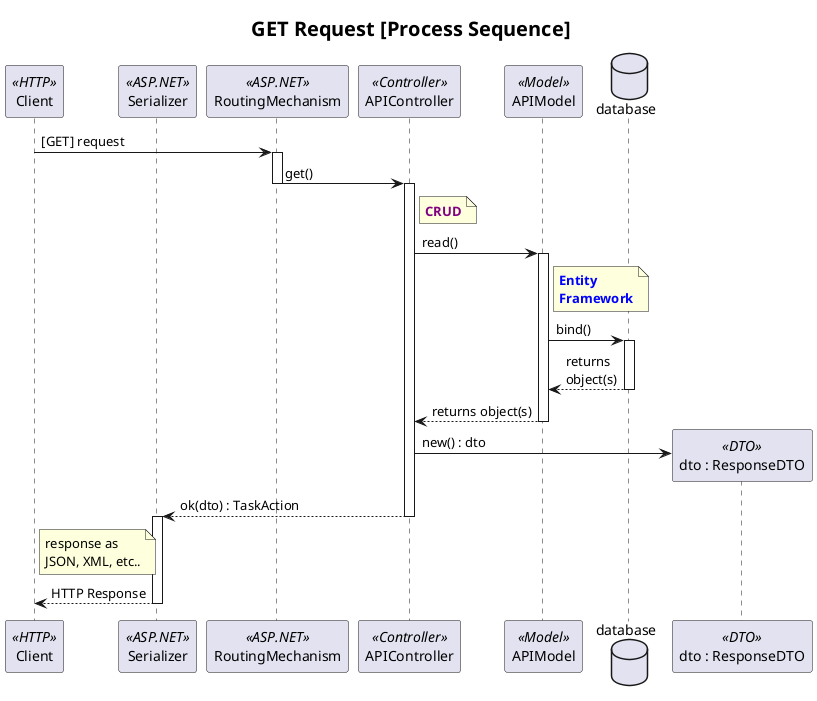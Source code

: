 @startuml

title: <size:20> GET Request [Process Sequence]</size>

participant Client as cl <<HTTP>>
participant Serializer as s <<ASP.NET>>
participant RoutingMechanism as r <<ASP.NET>>
participant APIController as c <<Controller>>
participant APIModel as m <<Model>>

database database as db

cl -> r : [GET] request

activate r
r -> c : get()
deactivate r

note right of c 
 **<color purple>CRUD</color>**
end note

activate c
c -> m : read()

note right of m
 **<color blue>Entity</color>**
 **<color blue>Framework</color>**
end note

activate m
m -> db : bind()
activate db
db --> m : returns\nobject(s) 
deactivate db
m --> c : returns object(s)
deactivate m

create "dto : ResponseDTO" as dto <<DTO>>
c -> dto : new() : dto
c --> s : ok(dto) : TaskAction
deactivate c

note right of cl
 response as 
 JSON, XML, etc..
end note

activate s
s --> cl : HTTP Response
deactivate s

'' DTO


@enduml
